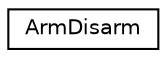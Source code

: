 digraph "Graphical Class Hierarchy"
{
 // LATEX_PDF_SIZE
  edge [fontname="Helvetica",fontsize="10",labelfontname="Helvetica",labelfontsize="10"];
  node [fontname="Helvetica",fontsize="10",shape=record];
  rankdir="LR";
  Node0 [label="ArmDisarm",height=0.2,width=0.4,color="black", fillcolor="white", style="filled",URL="$classArmDisarm.html",tooltip="ArmDisarm class."];
}
